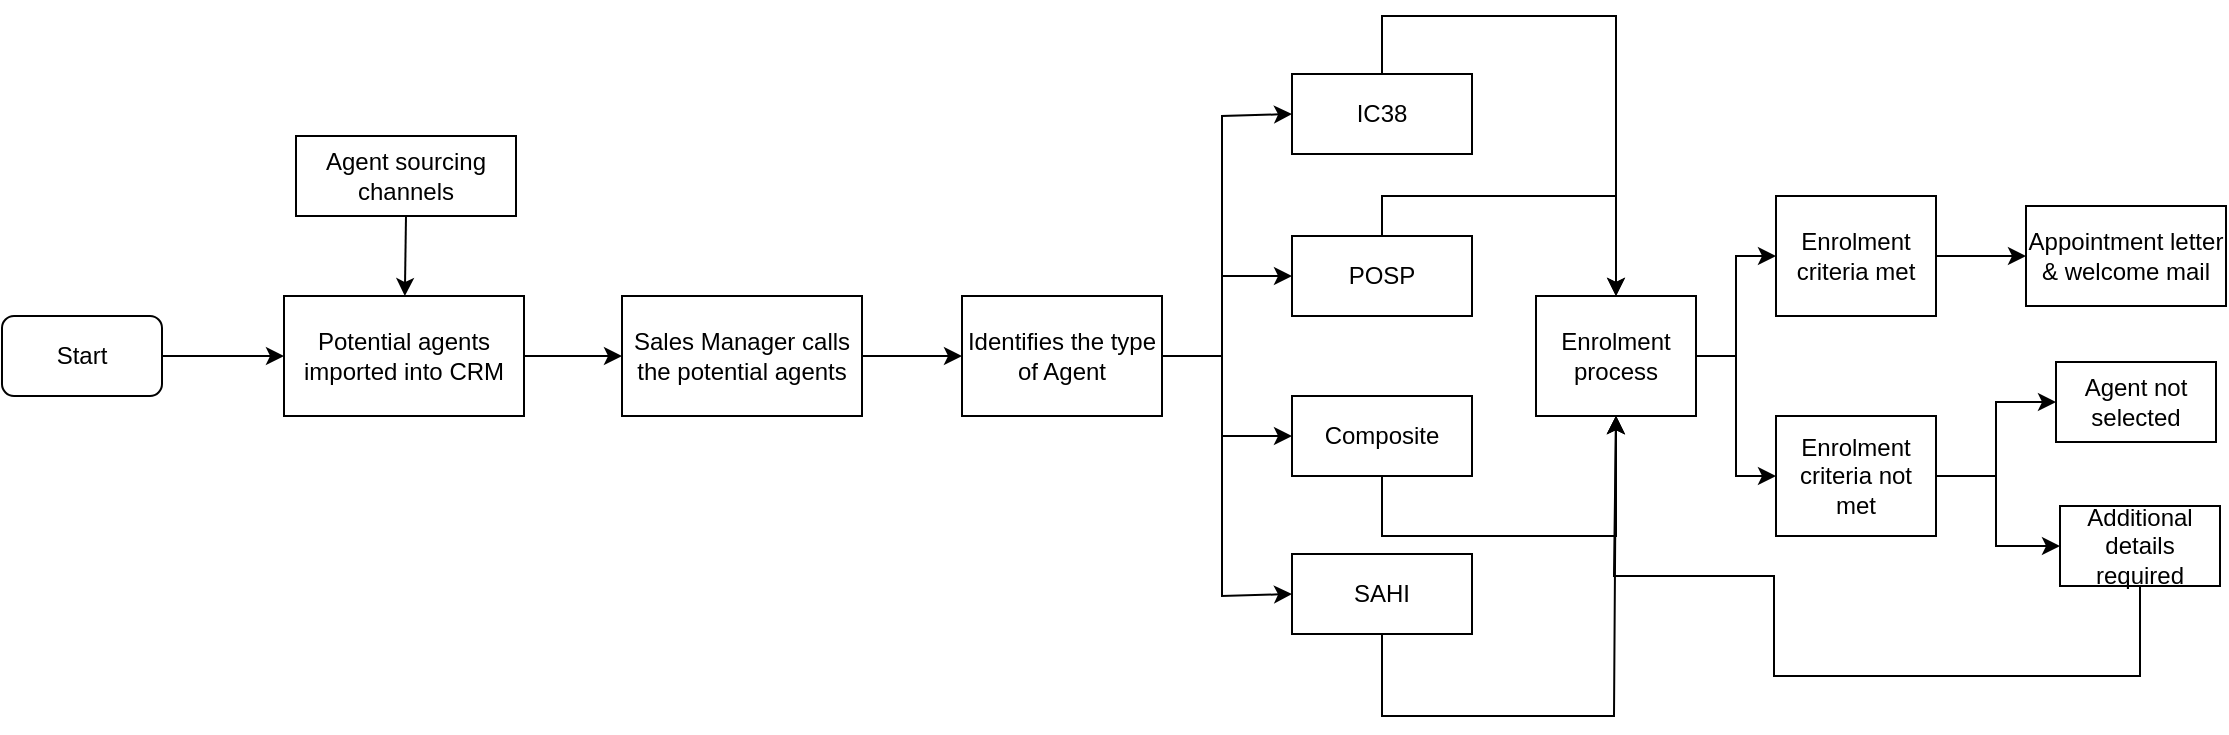 <mxfile version="24.6.0" type="github">
  <diagram name="Page-1" id="J0Dl2C9NBDgtXITPT6Fh">
    <mxGraphModel dx="1122" dy="614" grid="1" gridSize="10" guides="1" tooltips="1" connect="1" arrows="1" fold="1" page="1" pageScale="1" pageWidth="1169" pageHeight="827" math="0" shadow="0">
      <root>
        <mxCell id="0" />
        <mxCell id="1" parent="0" />
        <mxCell id="W-MlJIcmKjAAyfEWoJ3Q-2" value="Potential agents imported into CRM" style="rounded=0;whiteSpace=wrap;html=1;" vertex="1" parent="1">
          <mxGeometry x="175" y="170" width="120" height="60" as="geometry" />
        </mxCell>
        <mxCell id="W-MlJIcmKjAAyfEWoJ3Q-3" value="Start" style="rounded=1;whiteSpace=wrap;html=1;" vertex="1" parent="1">
          <mxGeometry x="34" y="180" width="80" height="40" as="geometry" />
        </mxCell>
        <mxCell id="W-MlJIcmKjAAyfEWoJ3Q-4" value="" style="endArrow=classic;html=1;rounded=0;exitX=1;exitY=0.5;exitDx=0;exitDy=0;entryX=0;entryY=0.5;entryDx=0;entryDy=0;" edge="1" parent="1" source="W-MlJIcmKjAAyfEWoJ3Q-3" target="W-MlJIcmKjAAyfEWoJ3Q-2">
          <mxGeometry width="50" height="50" relative="1" as="geometry">
            <mxPoint x="334" y="270" as="sourcePoint" />
            <mxPoint x="384" y="220" as="targetPoint" />
          </mxGeometry>
        </mxCell>
        <mxCell id="W-MlJIcmKjAAyfEWoJ3Q-5" value="Agent sourcing channels" style="rounded=0;whiteSpace=wrap;html=1;" vertex="1" parent="1">
          <mxGeometry x="181" y="90" width="110" height="40" as="geometry" />
        </mxCell>
        <mxCell id="W-MlJIcmKjAAyfEWoJ3Q-6" value="" style="endArrow=classic;html=1;rounded=0;exitX=0.5;exitY=1;exitDx=0;exitDy=0;" edge="1" parent="1" source="W-MlJIcmKjAAyfEWoJ3Q-5" target="W-MlJIcmKjAAyfEWoJ3Q-2">
          <mxGeometry width="50" height="50" relative="1" as="geometry">
            <mxPoint x="334" y="270" as="sourcePoint" />
            <mxPoint x="384" y="220" as="targetPoint" />
          </mxGeometry>
        </mxCell>
        <mxCell id="W-MlJIcmKjAAyfEWoJ3Q-7" value="Sales Manager calls the potential agents" style="rounded=0;whiteSpace=wrap;html=1;" vertex="1" parent="1">
          <mxGeometry x="344" y="170" width="120" height="60" as="geometry" />
        </mxCell>
        <mxCell id="W-MlJIcmKjAAyfEWoJ3Q-8" value="" style="endArrow=classic;html=1;rounded=0;exitX=1;exitY=0.5;exitDx=0;exitDy=0;entryX=0;entryY=0.5;entryDx=0;entryDy=0;" edge="1" parent="1" source="W-MlJIcmKjAAyfEWoJ3Q-2" target="W-MlJIcmKjAAyfEWoJ3Q-7">
          <mxGeometry width="50" height="50" relative="1" as="geometry">
            <mxPoint x="334" y="270" as="sourcePoint" />
            <mxPoint x="384" y="220" as="targetPoint" />
          </mxGeometry>
        </mxCell>
        <mxCell id="W-MlJIcmKjAAyfEWoJ3Q-9" value="Identifies the type of Agent" style="rounded=0;whiteSpace=wrap;html=1;" vertex="1" parent="1">
          <mxGeometry x="514" y="170" width="100" height="60" as="geometry" />
        </mxCell>
        <mxCell id="W-MlJIcmKjAAyfEWoJ3Q-10" value="" style="endArrow=classic;html=1;rounded=0;exitX=1;exitY=0.5;exitDx=0;exitDy=0;entryX=0;entryY=0.5;entryDx=0;entryDy=0;" edge="1" parent="1" source="W-MlJIcmKjAAyfEWoJ3Q-7" target="W-MlJIcmKjAAyfEWoJ3Q-9">
          <mxGeometry width="50" height="50" relative="1" as="geometry">
            <mxPoint x="334" y="270" as="sourcePoint" />
            <mxPoint x="384" y="220" as="targetPoint" />
          </mxGeometry>
        </mxCell>
        <mxCell id="W-MlJIcmKjAAyfEWoJ3Q-11" value="IC38" style="rounded=0;whiteSpace=wrap;html=1;" vertex="1" parent="1">
          <mxGeometry x="679" y="59" width="90" height="40" as="geometry" />
        </mxCell>
        <mxCell id="W-MlJIcmKjAAyfEWoJ3Q-12" value="POSP" style="rounded=0;whiteSpace=wrap;html=1;" vertex="1" parent="1">
          <mxGeometry x="679" y="140" width="90" height="40" as="geometry" />
        </mxCell>
        <mxCell id="W-MlJIcmKjAAyfEWoJ3Q-13" value="Composite" style="rounded=0;whiteSpace=wrap;html=1;" vertex="1" parent="1">
          <mxGeometry x="679" y="220" width="90" height="40" as="geometry" />
        </mxCell>
        <mxCell id="W-MlJIcmKjAAyfEWoJ3Q-14" value="SAHI" style="rounded=0;whiteSpace=wrap;html=1;" vertex="1" parent="1">
          <mxGeometry x="679" y="299" width="90" height="40" as="geometry" />
        </mxCell>
        <mxCell id="W-MlJIcmKjAAyfEWoJ3Q-15" value="" style="endArrow=classic;html=1;rounded=0;exitX=1;exitY=0.5;exitDx=0;exitDy=0;entryX=0;entryY=0.5;entryDx=0;entryDy=0;" edge="1" parent="1" source="W-MlJIcmKjAAyfEWoJ3Q-9" target="W-MlJIcmKjAAyfEWoJ3Q-11">
          <mxGeometry width="50" height="50" relative="1" as="geometry">
            <mxPoint x="594" y="240" as="sourcePoint" />
            <mxPoint x="644" y="190" as="targetPoint" />
            <Array as="points">
              <mxPoint x="644" y="200" />
              <mxPoint x="644" y="80" />
            </Array>
          </mxGeometry>
        </mxCell>
        <mxCell id="W-MlJIcmKjAAyfEWoJ3Q-16" value="" style="endArrow=classic;html=1;rounded=0;exitX=1;exitY=0.5;exitDx=0;exitDy=0;entryX=0;entryY=0.5;entryDx=0;entryDy=0;" edge="1" parent="1" source="W-MlJIcmKjAAyfEWoJ3Q-9" target="W-MlJIcmKjAAyfEWoJ3Q-12">
          <mxGeometry width="50" height="50" relative="1" as="geometry">
            <mxPoint x="594" y="240" as="sourcePoint" />
            <mxPoint x="644" y="190" as="targetPoint" />
            <Array as="points">
              <mxPoint x="644" y="200" />
              <mxPoint x="644" y="160" />
            </Array>
          </mxGeometry>
        </mxCell>
        <mxCell id="W-MlJIcmKjAAyfEWoJ3Q-17" value="" style="endArrow=classic;html=1;rounded=0;exitX=1;exitY=0.5;exitDx=0;exitDy=0;entryX=0;entryY=0.5;entryDx=0;entryDy=0;" edge="1" parent="1" source="W-MlJIcmKjAAyfEWoJ3Q-9" target="W-MlJIcmKjAAyfEWoJ3Q-13">
          <mxGeometry width="50" height="50" relative="1" as="geometry">
            <mxPoint x="594" y="240" as="sourcePoint" />
            <mxPoint x="644" y="190" as="targetPoint" />
            <Array as="points">
              <mxPoint x="644" y="200" />
              <mxPoint x="644" y="240" />
            </Array>
          </mxGeometry>
        </mxCell>
        <mxCell id="W-MlJIcmKjAAyfEWoJ3Q-18" value="" style="endArrow=classic;html=1;rounded=0;entryX=0;entryY=0.5;entryDx=0;entryDy=0;exitX=1;exitY=0.5;exitDx=0;exitDy=0;" edge="1" parent="1" source="W-MlJIcmKjAAyfEWoJ3Q-9" target="W-MlJIcmKjAAyfEWoJ3Q-14">
          <mxGeometry width="50" height="50" relative="1" as="geometry">
            <mxPoint x="564" y="370" as="sourcePoint" />
            <mxPoint x="644" y="190" as="targetPoint" />
            <Array as="points">
              <mxPoint x="644" y="200" />
              <mxPoint x="644" y="320" />
            </Array>
          </mxGeometry>
        </mxCell>
        <mxCell id="W-MlJIcmKjAAyfEWoJ3Q-19" value="Enrolment process" style="rounded=0;whiteSpace=wrap;html=1;" vertex="1" parent="1">
          <mxGeometry x="801" y="170" width="80" height="60" as="geometry" />
        </mxCell>
        <mxCell id="W-MlJIcmKjAAyfEWoJ3Q-20" value="Enrolment criteria met" style="rounded=0;whiteSpace=wrap;html=1;" vertex="1" parent="1">
          <mxGeometry x="921" y="120" width="80" height="60" as="geometry" />
        </mxCell>
        <mxCell id="W-MlJIcmKjAAyfEWoJ3Q-21" value="Enrolment criteria not met" style="rounded=0;whiteSpace=wrap;html=1;" vertex="1" parent="1">
          <mxGeometry x="921" y="230" width="80" height="60" as="geometry" />
        </mxCell>
        <mxCell id="W-MlJIcmKjAAyfEWoJ3Q-22" value="Appointment letter &amp;amp; welcome mail" style="rounded=0;whiteSpace=wrap;html=1;" vertex="1" parent="1">
          <mxGeometry x="1046" y="125" width="100" height="50" as="geometry" />
        </mxCell>
        <mxCell id="W-MlJIcmKjAAyfEWoJ3Q-23" value="Agent not selected" style="rounded=0;whiteSpace=wrap;html=1;" vertex="1" parent="1">
          <mxGeometry x="1061" y="203" width="80" height="40" as="geometry" />
        </mxCell>
        <mxCell id="W-MlJIcmKjAAyfEWoJ3Q-24" value="Additional details required" style="rounded=0;whiteSpace=wrap;html=1;" vertex="1" parent="1">
          <mxGeometry x="1063" y="275" width="80" height="40" as="geometry" />
        </mxCell>
        <mxCell id="W-MlJIcmKjAAyfEWoJ3Q-25" value="" style="endArrow=classic;html=1;rounded=0;exitX=1;exitY=0.5;exitDx=0;exitDy=0;entryX=0;entryY=0.5;entryDx=0;entryDy=0;" edge="1" parent="1" source="W-MlJIcmKjAAyfEWoJ3Q-19" target="W-MlJIcmKjAAyfEWoJ3Q-20">
          <mxGeometry width="50" height="50" relative="1" as="geometry">
            <mxPoint x="751" y="230" as="sourcePoint" />
            <mxPoint x="801" y="180" as="targetPoint" />
            <Array as="points">
              <mxPoint x="901" y="200" />
              <mxPoint x="901" y="150" />
            </Array>
          </mxGeometry>
        </mxCell>
        <mxCell id="W-MlJIcmKjAAyfEWoJ3Q-26" value="" style="endArrow=classic;html=1;rounded=0;exitX=1;exitY=0.5;exitDx=0;exitDy=0;entryX=0;entryY=0.5;entryDx=0;entryDy=0;" edge="1" parent="1" source="W-MlJIcmKjAAyfEWoJ3Q-19" target="W-MlJIcmKjAAyfEWoJ3Q-21">
          <mxGeometry width="50" height="50" relative="1" as="geometry">
            <mxPoint x="751" y="230" as="sourcePoint" />
            <mxPoint x="801" y="180" as="targetPoint" />
            <Array as="points">
              <mxPoint x="901" y="200" />
              <mxPoint x="901" y="260" />
            </Array>
          </mxGeometry>
        </mxCell>
        <mxCell id="W-MlJIcmKjAAyfEWoJ3Q-27" value="" style="endArrow=classic;html=1;rounded=0;exitX=1;exitY=0.5;exitDx=0;exitDy=0;entryX=0;entryY=0.5;entryDx=0;entryDy=0;" edge="1" parent="1" source="W-MlJIcmKjAAyfEWoJ3Q-20" target="W-MlJIcmKjAAyfEWoJ3Q-22">
          <mxGeometry width="50" height="50" relative="1" as="geometry">
            <mxPoint x="751" y="230" as="sourcePoint" />
            <mxPoint x="801" y="180" as="targetPoint" />
          </mxGeometry>
        </mxCell>
        <mxCell id="W-MlJIcmKjAAyfEWoJ3Q-28" value="" style="endArrow=classic;html=1;rounded=0;exitX=1;exitY=0.5;exitDx=0;exitDy=0;entryX=0;entryY=0.5;entryDx=0;entryDy=0;" edge="1" parent="1" source="W-MlJIcmKjAAyfEWoJ3Q-21" target="W-MlJIcmKjAAyfEWoJ3Q-23">
          <mxGeometry width="50" height="50" relative="1" as="geometry">
            <mxPoint x="751" y="230" as="sourcePoint" />
            <mxPoint x="801" y="180" as="targetPoint" />
            <Array as="points">
              <mxPoint x="1031" y="260" />
              <mxPoint x="1031" y="223" />
            </Array>
          </mxGeometry>
        </mxCell>
        <mxCell id="W-MlJIcmKjAAyfEWoJ3Q-29" value="" style="endArrow=classic;html=1;rounded=0;exitX=1;exitY=0.5;exitDx=0;exitDy=0;entryX=0;entryY=0.5;entryDx=0;entryDy=0;" edge="1" parent="1" source="W-MlJIcmKjAAyfEWoJ3Q-21" target="W-MlJIcmKjAAyfEWoJ3Q-24">
          <mxGeometry width="50" height="50" relative="1" as="geometry">
            <mxPoint x="751" y="230" as="sourcePoint" />
            <mxPoint x="801" y="180" as="targetPoint" />
            <Array as="points">
              <mxPoint x="1031" y="260" />
              <mxPoint x="1031" y="295" />
            </Array>
          </mxGeometry>
        </mxCell>
        <mxCell id="W-MlJIcmKjAAyfEWoJ3Q-31" value="" style="endArrow=classic;html=1;rounded=0;exitX=0.5;exitY=1;exitDx=0;exitDy=0;entryX=0.5;entryY=1;entryDx=0;entryDy=0;" edge="1" parent="1" source="W-MlJIcmKjAAyfEWoJ3Q-24" target="W-MlJIcmKjAAyfEWoJ3Q-19">
          <mxGeometry width="50" height="50" relative="1" as="geometry">
            <mxPoint x="570" y="260" as="sourcePoint" />
            <mxPoint x="620" y="210" as="targetPoint" />
            <Array as="points">
              <mxPoint x="1103" y="360" />
              <mxPoint x="920" y="360" />
              <mxPoint x="920" y="310" />
              <mxPoint x="840" y="310" />
            </Array>
          </mxGeometry>
        </mxCell>
        <mxCell id="W-MlJIcmKjAAyfEWoJ3Q-32" value="" style="endArrow=classic;html=1;rounded=0;exitX=0.5;exitY=0;exitDx=0;exitDy=0;entryX=0.5;entryY=0;entryDx=0;entryDy=0;" edge="1" parent="1" source="W-MlJIcmKjAAyfEWoJ3Q-11" target="W-MlJIcmKjAAyfEWoJ3Q-19">
          <mxGeometry width="50" height="50" relative="1" as="geometry">
            <mxPoint x="570" y="260" as="sourcePoint" />
            <mxPoint x="620" y="210" as="targetPoint" />
            <Array as="points">
              <mxPoint x="724" y="30" />
              <mxPoint x="841" y="30" />
            </Array>
          </mxGeometry>
        </mxCell>
        <mxCell id="W-MlJIcmKjAAyfEWoJ3Q-33" value="" style="endArrow=classic;html=1;rounded=0;exitX=0.5;exitY=0;exitDx=0;exitDy=0;entryX=0.5;entryY=0;entryDx=0;entryDy=0;" edge="1" parent="1" source="W-MlJIcmKjAAyfEWoJ3Q-12" target="W-MlJIcmKjAAyfEWoJ3Q-19">
          <mxGeometry width="50" height="50" relative="1" as="geometry">
            <mxPoint x="570" y="260" as="sourcePoint" />
            <mxPoint x="620" y="210" as="targetPoint" />
            <Array as="points">
              <mxPoint x="724" y="120" />
              <mxPoint x="841" y="120" />
            </Array>
          </mxGeometry>
        </mxCell>
        <mxCell id="W-MlJIcmKjAAyfEWoJ3Q-34" value="" style="endArrow=classic;html=1;rounded=0;exitX=0.5;exitY=1;exitDx=0;exitDy=0;entryX=0.5;entryY=1;entryDx=0;entryDy=0;" edge="1" parent="1" source="W-MlJIcmKjAAyfEWoJ3Q-13" target="W-MlJIcmKjAAyfEWoJ3Q-19">
          <mxGeometry width="50" height="50" relative="1" as="geometry">
            <mxPoint x="570" y="260" as="sourcePoint" />
            <mxPoint x="620" y="210" as="targetPoint" />
            <Array as="points">
              <mxPoint x="724" y="290" />
              <mxPoint x="841" y="290" />
            </Array>
          </mxGeometry>
        </mxCell>
        <mxCell id="W-MlJIcmKjAAyfEWoJ3Q-35" value="" style="endArrow=classic;html=1;rounded=0;exitX=0.5;exitY=1;exitDx=0;exitDy=0;entryX=0.5;entryY=1;entryDx=0;entryDy=0;" edge="1" parent="1" source="W-MlJIcmKjAAyfEWoJ3Q-14" target="W-MlJIcmKjAAyfEWoJ3Q-19">
          <mxGeometry width="50" height="50" relative="1" as="geometry">
            <mxPoint x="570" y="260" as="sourcePoint" />
            <mxPoint x="620" y="210" as="targetPoint" />
            <Array as="points">
              <mxPoint x="724" y="380" />
              <mxPoint x="840" y="380" />
            </Array>
          </mxGeometry>
        </mxCell>
      </root>
    </mxGraphModel>
  </diagram>
</mxfile>
